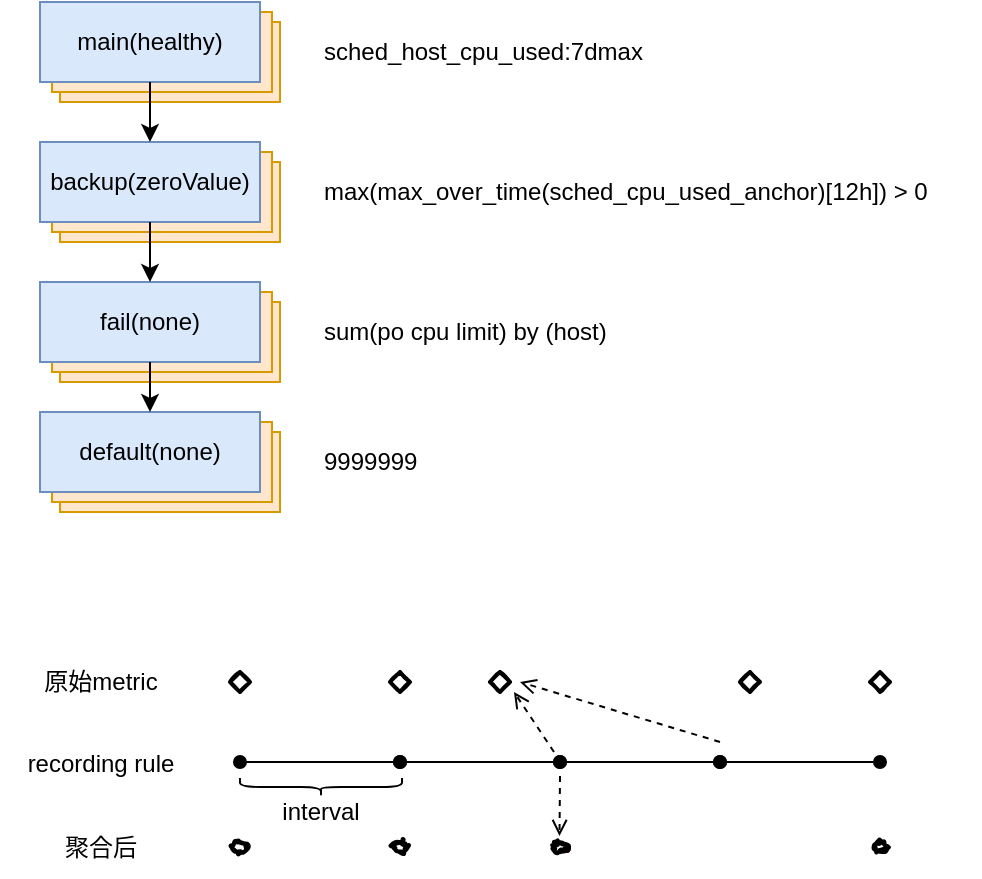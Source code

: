 <mxfile version="22.1.7" type="github">
  <diagram name="第 1 页" id="oKqcVLRp_ehFxoMS0J33">
    <mxGraphModel dx="683" dy="324" grid="1" gridSize="10" guides="1" tooltips="1" connect="1" arrows="1" fold="1" page="1" pageScale="1" pageWidth="827" pageHeight="1169" math="0" shadow="0">
      <root>
        <mxCell id="0" />
        <mxCell id="1" parent="0" />
        <mxCell id="kZ_7Xk1TDz1BF1-t8PLb-2" value="sched_host_cpu_used:7dmax" style="text;html=1;align=left;verticalAlign=middle;resizable=0;points=[];autosize=1;strokeColor=none;fillColor=none;" vertex="1" parent="1">
          <mxGeometry x="280" y="70" width="180" height="30" as="geometry" />
        </mxCell>
        <mxCell id="kZ_7Xk1TDz1BF1-t8PLb-4" value="max(max_over_time(sched_cpu_used_anchor)[12h]) &amp;gt; 0" style="text;html=1;align=left;verticalAlign=middle;resizable=0;points=[];autosize=1;strokeColor=none;fillColor=none;" vertex="1" parent="1">
          <mxGeometry x="280" y="140" width="330" height="30" as="geometry" />
        </mxCell>
        <mxCell id="kZ_7Xk1TDz1BF1-t8PLb-7" value="sum(po cpu limit) by (host)" style="text;html=1;align=left;verticalAlign=middle;resizable=0;points=[];autosize=1;strokeColor=none;fillColor=none;" vertex="1" parent="1">
          <mxGeometry x="280" y="210" width="160" height="30" as="geometry" />
        </mxCell>
        <mxCell id="kZ_7Xk1TDz1BF1-t8PLb-9" value="9999999" style="text;html=1;align=left;verticalAlign=middle;resizable=0;points=[];autosize=1;strokeColor=none;fillColor=none;" vertex="1" parent="1">
          <mxGeometry x="280" y="275" width="70" height="30" as="geometry" />
        </mxCell>
        <mxCell id="kZ_7Xk1TDz1BF1-t8PLb-17" value="" style="group" vertex="1" connectable="0" parent="1">
          <mxGeometry x="140" y="60" width="120" height="50" as="geometry" />
        </mxCell>
        <mxCell id="kZ_7Xk1TDz1BF1-t8PLb-14" value="main(healthy)" style="rounded=0;whiteSpace=wrap;html=1;fillColor=#ffe6cc;strokeColor=#d79b00;movable=1;resizable=1;rotatable=1;deletable=1;editable=1;locked=0;connectable=1;" vertex="1" parent="kZ_7Xk1TDz1BF1-t8PLb-17">
          <mxGeometry x="10" y="10" width="110" height="40" as="geometry" />
        </mxCell>
        <mxCell id="kZ_7Xk1TDz1BF1-t8PLb-13" value="main(healthy)" style="rounded=0;whiteSpace=wrap;html=1;fillColor=#ffe6cc;strokeColor=#d79b00;movable=1;resizable=1;rotatable=1;deletable=1;editable=1;locked=0;connectable=1;" vertex="1" parent="kZ_7Xk1TDz1BF1-t8PLb-17">
          <mxGeometry x="6" y="5" width="110" height="40" as="geometry" />
        </mxCell>
        <mxCell id="kZ_7Xk1TDz1BF1-t8PLb-1" value="main(healthy)" style="rounded=0;whiteSpace=wrap;html=1;fillColor=#dae8fc;strokeColor=#6c8ebf;movable=1;resizable=1;rotatable=1;deletable=1;editable=1;locked=0;connectable=1;" vertex="1" parent="kZ_7Xk1TDz1BF1-t8PLb-17">
          <mxGeometry width="110" height="40" as="geometry" />
        </mxCell>
        <mxCell id="kZ_7Xk1TDz1BF1-t8PLb-18" value="" style="group" vertex="1" connectable="0" parent="1">
          <mxGeometry x="140" y="200" width="120" height="50" as="geometry" />
        </mxCell>
        <mxCell id="kZ_7Xk1TDz1BF1-t8PLb-19" value="main(healthy)" style="rounded=0;whiteSpace=wrap;html=1;fillColor=#ffe6cc;strokeColor=#d79b00;movable=1;resizable=1;rotatable=1;deletable=1;editable=1;locked=0;connectable=1;" vertex="1" parent="kZ_7Xk1TDz1BF1-t8PLb-18">
          <mxGeometry x="10" y="10" width="110" height="40" as="geometry" />
        </mxCell>
        <mxCell id="kZ_7Xk1TDz1BF1-t8PLb-20" value="main(healthy)" style="rounded=0;whiteSpace=wrap;html=1;fillColor=#ffe6cc;strokeColor=#d79b00;movable=1;resizable=1;rotatable=1;deletable=1;editable=1;locked=0;connectable=1;" vertex="1" parent="kZ_7Xk1TDz1BF1-t8PLb-18">
          <mxGeometry x="6" y="5" width="110" height="40" as="geometry" />
        </mxCell>
        <mxCell id="kZ_7Xk1TDz1BF1-t8PLb-21" value="fail(none)" style="rounded=0;whiteSpace=wrap;html=1;fillColor=#dae8fc;strokeColor=#6c8ebf;movable=1;resizable=1;rotatable=1;deletable=1;editable=1;locked=0;connectable=1;" vertex="1" parent="kZ_7Xk1TDz1BF1-t8PLb-18">
          <mxGeometry width="110" height="40" as="geometry" />
        </mxCell>
        <mxCell id="kZ_7Xk1TDz1BF1-t8PLb-22" value="" style="group" vertex="1" connectable="0" parent="1">
          <mxGeometry x="140" y="265" width="120" height="50" as="geometry" />
        </mxCell>
        <mxCell id="kZ_7Xk1TDz1BF1-t8PLb-23" value="main(healthy)" style="rounded=0;whiteSpace=wrap;html=1;fillColor=#ffe6cc;strokeColor=#d79b00;movable=1;resizable=1;rotatable=1;deletable=1;editable=1;locked=0;connectable=1;" vertex="1" parent="kZ_7Xk1TDz1BF1-t8PLb-22">
          <mxGeometry x="10" y="10" width="110" height="40" as="geometry" />
        </mxCell>
        <mxCell id="kZ_7Xk1TDz1BF1-t8PLb-24" value="main(healthy)" style="rounded=0;whiteSpace=wrap;html=1;fillColor=#ffe6cc;strokeColor=#d79b00;movable=1;resizable=1;rotatable=1;deletable=1;editable=1;locked=0;connectable=1;" vertex="1" parent="kZ_7Xk1TDz1BF1-t8PLb-22">
          <mxGeometry x="6" y="5" width="110" height="40" as="geometry" />
        </mxCell>
        <mxCell id="kZ_7Xk1TDz1BF1-t8PLb-25" value="default(none)" style="rounded=0;whiteSpace=wrap;html=1;fillColor=#dae8fc;strokeColor=#6c8ebf;movable=1;resizable=1;rotatable=1;deletable=1;editable=1;locked=0;connectable=1;" vertex="1" parent="kZ_7Xk1TDz1BF1-t8PLb-22">
          <mxGeometry width="110" height="40" as="geometry" />
        </mxCell>
        <mxCell id="kZ_7Xk1TDz1BF1-t8PLb-26" value="" style="edgeStyle=orthogonalEdgeStyle;rounded=0;orthogonalLoop=1;jettySize=auto;html=1;" edge="1" parent="1" source="kZ_7Xk1TDz1BF1-t8PLb-21" target="kZ_7Xk1TDz1BF1-t8PLb-25">
          <mxGeometry relative="1" as="geometry" />
        </mxCell>
        <mxCell id="kZ_7Xk1TDz1BF1-t8PLb-27" value="" style="group" vertex="1" connectable="0" parent="1">
          <mxGeometry x="140" y="130" width="120" height="50" as="geometry" />
        </mxCell>
        <mxCell id="kZ_7Xk1TDz1BF1-t8PLb-28" value="main(healthy)" style="rounded=0;whiteSpace=wrap;html=1;fillColor=#ffe6cc;strokeColor=#d79b00;movable=1;resizable=1;rotatable=1;deletable=1;editable=1;locked=0;connectable=1;" vertex="1" parent="kZ_7Xk1TDz1BF1-t8PLb-27">
          <mxGeometry x="10" y="10" width="110" height="40" as="geometry" />
        </mxCell>
        <mxCell id="kZ_7Xk1TDz1BF1-t8PLb-29" value="main(healthy)" style="rounded=0;whiteSpace=wrap;html=1;fillColor=#ffe6cc;strokeColor=#d79b00;movable=1;resizable=1;rotatable=1;deletable=1;editable=1;locked=0;connectable=1;" vertex="1" parent="kZ_7Xk1TDz1BF1-t8PLb-27">
          <mxGeometry x="6" y="5" width="110" height="40" as="geometry" />
        </mxCell>
        <mxCell id="kZ_7Xk1TDz1BF1-t8PLb-30" value="backup(zeroValue)" style="rounded=0;whiteSpace=wrap;html=1;fillColor=#dae8fc;strokeColor=#6c8ebf;movable=1;resizable=1;rotatable=1;deletable=1;editable=1;locked=0;connectable=1;" vertex="1" parent="kZ_7Xk1TDz1BF1-t8PLb-27">
          <mxGeometry width="110" height="40" as="geometry" />
        </mxCell>
        <mxCell id="kZ_7Xk1TDz1BF1-t8PLb-32" value="" style="edgeStyle=orthogonalEdgeStyle;rounded=0;orthogonalLoop=1;jettySize=auto;html=1;" edge="1" parent="1" source="kZ_7Xk1TDz1BF1-t8PLb-30" target="kZ_7Xk1TDz1BF1-t8PLb-21">
          <mxGeometry relative="1" as="geometry" />
        </mxCell>
        <mxCell id="kZ_7Xk1TDz1BF1-t8PLb-33" value="" style="edgeStyle=orthogonalEdgeStyle;rounded=0;orthogonalLoop=1;jettySize=auto;html=1;" edge="1" parent="1" source="kZ_7Xk1TDz1BF1-t8PLb-1" target="kZ_7Xk1TDz1BF1-t8PLb-30">
          <mxGeometry relative="1" as="geometry" />
        </mxCell>
        <mxCell id="kZ_7Xk1TDz1BF1-t8PLb-35" value="" style="endArrow=oval;startArrow=oval;html=1;rounded=0;startFill=1;endFill=1;" edge="1" parent="1">
          <mxGeometry width="50" height="50" relative="1" as="geometry">
            <mxPoint x="240" y="440" as="sourcePoint" />
            <mxPoint x="320" y="440" as="targetPoint" />
          </mxGeometry>
        </mxCell>
        <mxCell id="kZ_7Xk1TDz1BF1-t8PLb-37" value="" style="endArrow=oval;startArrow=oval;html=1;rounded=0;startFill=1;endFill=1;" edge="1" parent="1">
          <mxGeometry width="50" height="50" relative="1" as="geometry">
            <mxPoint x="320" y="440" as="sourcePoint" />
            <mxPoint x="400" y="440" as="targetPoint" />
          </mxGeometry>
        </mxCell>
        <mxCell id="kZ_7Xk1TDz1BF1-t8PLb-38" value="" style="endArrow=oval;startArrow=oval;html=1;rounded=0;startFill=1;endFill=1;" edge="1" parent="1">
          <mxGeometry width="50" height="50" relative="1" as="geometry">
            <mxPoint x="400" y="440" as="sourcePoint" />
            <mxPoint x="480" y="440" as="targetPoint" />
          </mxGeometry>
        </mxCell>
        <mxCell id="kZ_7Xk1TDz1BF1-t8PLb-39" value="" style="endArrow=oval;startArrow=oval;html=1;rounded=0;startFill=1;endFill=1;" edge="1" parent="1">
          <mxGeometry width="50" height="50" relative="1" as="geometry">
            <mxPoint x="480" y="440" as="sourcePoint" />
            <mxPoint x="560" y="440" as="targetPoint" />
          </mxGeometry>
        </mxCell>
        <mxCell id="kZ_7Xk1TDz1BF1-t8PLb-44" value="" style="rhombus;whiteSpace=wrap;html=1;strokeWidth=2;fillWeight=-1;hachureGap=8;fillStyle=cross-hatch;fillColor=#006600;sketch=1;" vertex="1" parent="1">
          <mxGeometry x="235" y="395" width="10" height="10" as="geometry" />
        </mxCell>
        <mxCell id="kZ_7Xk1TDz1BF1-t8PLb-47" value="" style="rhombus;whiteSpace=wrap;html=1;strokeWidth=2;fillWeight=-1;hachureGap=8;fillStyle=cross-hatch;fillColor=#006600;sketch=1;" vertex="1" parent="1">
          <mxGeometry x="315" y="395" width="10" height="10" as="geometry" />
        </mxCell>
        <mxCell id="kZ_7Xk1TDz1BF1-t8PLb-48" value="" style="rhombus;whiteSpace=wrap;html=1;strokeWidth=2;fillWeight=-1;hachureGap=8;fillStyle=cross-hatch;fillColor=#006600;sketch=1;" vertex="1" parent="1">
          <mxGeometry x="365" y="395" width="10" height="10" as="geometry" />
        </mxCell>
        <mxCell id="kZ_7Xk1TDz1BF1-t8PLb-49" value="" style="rhombus;whiteSpace=wrap;html=1;strokeWidth=2;fillWeight=-1;hachureGap=8;fillStyle=cross-hatch;fillColor=#006600;sketch=1;" vertex="1" parent="1">
          <mxGeometry x="490" y="395" width="10" height="10" as="geometry" />
        </mxCell>
        <mxCell id="kZ_7Xk1TDz1BF1-t8PLb-50" value="" style="rhombus;whiteSpace=wrap;html=1;strokeWidth=2;fillWeight=-1;hachureGap=8;fillStyle=cross-hatch;fillColor=#006600;sketch=1;" vertex="1" parent="1">
          <mxGeometry x="555" y="395" width="10" height="10" as="geometry" />
        </mxCell>
        <mxCell id="kZ_7Xk1TDz1BF1-t8PLb-51" value="interval" style="text;html=1;align=center;verticalAlign=middle;resizable=0;points=[];autosize=1;strokeColor=none;fillColor=none;" vertex="1" parent="1">
          <mxGeometry x="249.5" y="450" width="60" height="30" as="geometry" />
        </mxCell>
        <mxCell id="kZ_7Xk1TDz1BF1-t8PLb-54" value="" style="ellipse;whiteSpace=wrap;html=1;strokeWidth=2;fillWeight=2;hachureGap=8;fillColor=#990000;fillStyle=dots;sketch=1;" vertex="1" parent="1">
          <mxGeometry x="236.25" y="480" width="7.5" height="5" as="geometry" />
        </mxCell>
        <mxCell id="kZ_7Xk1TDz1BF1-t8PLb-56" value="" style="ellipse;whiteSpace=wrap;html=1;strokeWidth=2;fillWeight=2;hachureGap=8;fillColor=#990000;fillStyle=dots;sketch=1;" vertex="1" parent="1">
          <mxGeometry x="316.25" y="480" width="7.5" height="5" as="geometry" />
        </mxCell>
        <mxCell id="kZ_7Xk1TDz1BF1-t8PLb-57" value="" style="ellipse;whiteSpace=wrap;html=1;strokeWidth=2;fillWeight=2;hachureGap=8;fillColor=#990000;fillStyle=dots;sketch=1;" vertex="1" parent="1">
          <mxGeometry x="396" y="480" width="7.5" height="5" as="geometry" />
        </mxCell>
        <mxCell id="kZ_7Xk1TDz1BF1-t8PLb-58" value="" style="ellipse;whiteSpace=wrap;html=1;strokeWidth=2;fillWeight=2;hachureGap=8;fillColor=#990000;fillStyle=dots;sketch=1;" vertex="1" parent="1">
          <mxGeometry x="556.25" y="480" width="7.5" height="5" as="geometry" />
        </mxCell>
        <mxCell id="kZ_7Xk1TDz1BF1-t8PLb-59" value="原始metric" style="text;html=1;align=center;verticalAlign=middle;resizable=0;points=[];autosize=1;strokeColor=none;fillColor=none;" vertex="1" parent="1">
          <mxGeometry x="130" y="385" width="80" height="30" as="geometry" />
        </mxCell>
        <mxCell id="kZ_7Xk1TDz1BF1-t8PLb-60" value="聚合后" style="text;html=1;align=center;verticalAlign=middle;resizable=0;points=[];autosize=1;strokeColor=none;fillColor=none;" vertex="1" parent="1">
          <mxGeometry x="140" y="467.5" width="60" height="30" as="geometry" />
        </mxCell>
        <mxCell id="kZ_7Xk1TDz1BF1-t8PLb-61" value="recording rule" style="text;html=1;align=center;verticalAlign=middle;resizable=0;points=[];autosize=1;strokeColor=none;fillColor=none;" vertex="1" parent="1">
          <mxGeometry x="120" y="426" width="100" height="30" as="geometry" />
        </mxCell>
        <mxCell id="kZ_7Xk1TDz1BF1-t8PLb-62" value="" style="shape=curlyBracket;whiteSpace=wrap;html=1;rounded=1;labelPosition=left;verticalLabelPosition=middle;align=right;verticalAlign=middle;rotation=-90;" vertex="1" parent="1">
          <mxGeometry x="276" y="412" width="9" height="81" as="geometry" />
        </mxCell>
        <mxCell id="kZ_7Xk1TDz1BF1-t8PLb-63" value="" style="endArrow=open;html=1;rounded=0;startSize=6;strokeWidth=1;endFill=0;dashed=1;" edge="1" parent="1">
          <mxGeometry width="50" height="50" relative="1" as="geometry">
            <mxPoint x="397" y="435" as="sourcePoint" />
            <mxPoint x="377" y="405" as="targetPoint" />
          </mxGeometry>
        </mxCell>
        <mxCell id="kZ_7Xk1TDz1BF1-t8PLb-64" value="" style="endArrow=open;html=1;rounded=0;startSize=6;strokeWidth=1;endFill=0;entryX=0.5;entryY=0;entryDx=0;entryDy=0;dashed=1;" edge="1" parent="1">
          <mxGeometry width="50" height="50" relative="1" as="geometry">
            <mxPoint x="400" y="447" as="sourcePoint" />
            <mxPoint x="399.75" y="477" as="targetPoint" />
          </mxGeometry>
        </mxCell>
        <mxCell id="kZ_7Xk1TDz1BF1-t8PLb-65" value="" style="endArrow=open;html=1;rounded=0;startSize=6;strokeWidth=1;endFill=0;dashed=1;" edge="1" parent="1">
          <mxGeometry width="50" height="50" relative="1" as="geometry">
            <mxPoint x="480" y="430" as="sourcePoint" />
            <mxPoint x="380" y="400" as="targetPoint" />
          </mxGeometry>
        </mxCell>
      </root>
    </mxGraphModel>
  </diagram>
</mxfile>
